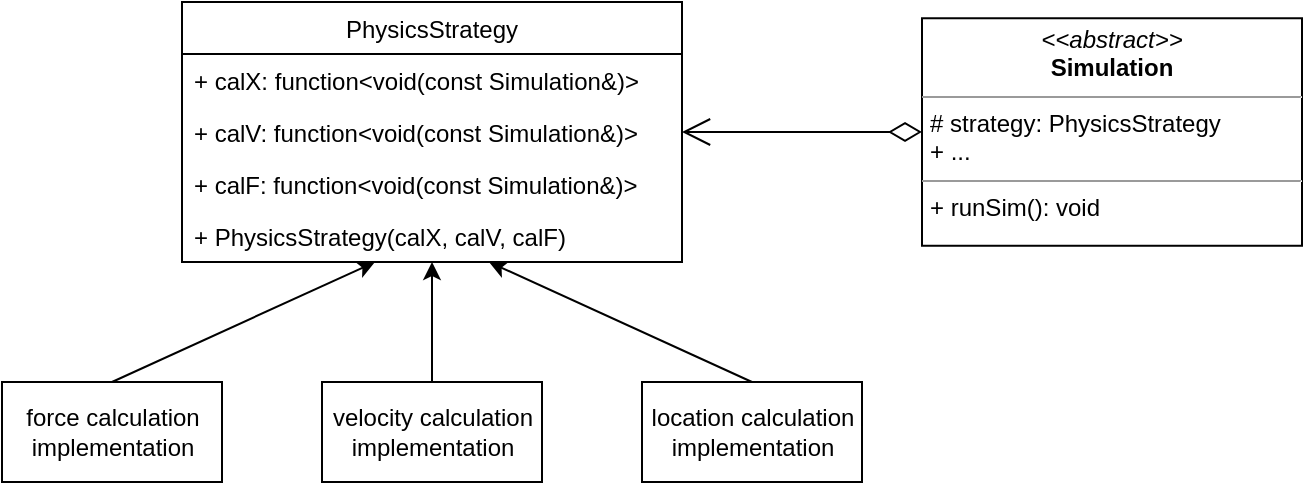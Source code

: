 <mxfile>
    <diagram id="z-EoSBB8gaW4Fw4TCS-k" name="Page-1">
        <mxGraphModel dx="1186" dy="440" grid="1" gridSize="10" guides="1" tooltips="1" connect="1" arrows="1" fold="1" page="1" pageScale="1" pageWidth="827" pageHeight="1169" math="0" shadow="0">
            <root>
                <mxCell id="0"/>
                <mxCell id="1" parent="0"/>
                <mxCell id="2" value="PhysicsStrategy" style="swimlane;fontStyle=0;childLayout=stackLayout;horizontal=1;startSize=26;fillColor=none;horizontalStack=0;resizeParent=1;resizeParentMax=0;resizeLast=0;collapsible=1;marginBottom=0;" vertex="1" parent="1">
                    <mxGeometry x="210" y="50" width="250" height="130" as="geometry"/>
                </mxCell>
                <mxCell id="3" value="+ calX: function&lt;void(const Simulation&amp;)&gt;" style="text;strokeColor=none;fillColor=none;align=left;verticalAlign=top;spacingLeft=4;spacingRight=4;overflow=hidden;rotatable=0;points=[[0,0.5],[1,0.5]];portConstraint=eastwest;" vertex="1" parent="2">
                    <mxGeometry y="26" width="250" height="26" as="geometry"/>
                </mxCell>
                <mxCell id="4" value="+ calV: function&lt;void(const Simulation&amp;)&gt;" style="text;strokeColor=none;fillColor=none;align=left;verticalAlign=top;spacingLeft=4;spacingRight=4;overflow=hidden;rotatable=0;points=[[0,0.5],[1,0.5]];portConstraint=eastwest;" vertex="1" parent="2">
                    <mxGeometry y="52" width="250" height="26" as="geometry"/>
                </mxCell>
                <mxCell id="5" value="+ calF: function&lt;void(const Simulation&amp;)&gt;" style="text;strokeColor=none;fillColor=none;align=left;verticalAlign=top;spacingLeft=4;spacingRight=4;overflow=hidden;rotatable=0;points=[[0,0.5],[1,0.5]];portConstraint=eastwest;" vertex="1" parent="2">
                    <mxGeometry y="78" width="250" height="26" as="geometry"/>
                </mxCell>
                <mxCell id="7" value="+ PhysicsStrategy(calX, calV, calF)" style="text;strokeColor=none;fillColor=none;align=left;verticalAlign=top;spacingLeft=4;spacingRight=4;overflow=hidden;rotatable=0;points=[[0,0.5],[1,0.5]];portConstraint=eastwest;" vertex="1" parent="2">
                    <mxGeometry y="104" width="250" height="26" as="geometry"/>
                </mxCell>
                <mxCell id="13" style="edgeStyle=none;html=1;exitX=0.5;exitY=0;exitDx=0;exitDy=0;" edge="1" parent="1" source="8" target="7">
                    <mxGeometry relative="1" as="geometry"/>
                </mxCell>
                <mxCell id="8" value="location calculation&lt;br style=&quot;border-color: var(--border-color);&quot;&gt;implementation" style="html=1;" vertex="1" parent="1">
                    <mxGeometry x="440" y="240" width="110" height="50" as="geometry"/>
                </mxCell>
                <mxCell id="11" style="edgeStyle=none;html=1;exitX=0.5;exitY=0;exitDx=0;exitDy=0;" edge="1" parent="1" source="9" target="7">
                    <mxGeometry relative="1" as="geometry"/>
                </mxCell>
                <mxCell id="9" value="velocity calculation&lt;br style=&quot;border-color: var(--border-color);&quot;&gt;implementation" style="html=1;" vertex="1" parent="1">
                    <mxGeometry x="280" y="240" width="110" height="50" as="geometry"/>
                </mxCell>
                <mxCell id="12" style="edgeStyle=none;html=1;exitX=0.5;exitY=0;exitDx=0;exitDy=0;" edge="1" parent="1" source="10" target="7">
                    <mxGeometry relative="1" as="geometry"/>
                </mxCell>
                <mxCell id="10" value="force calculation&lt;br&gt;implementation" style="html=1;" vertex="1" parent="1">
                    <mxGeometry x="120" y="240" width="110" height="50" as="geometry"/>
                </mxCell>
                <mxCell id="18" value="&lt;p style=&quot;margin:0px;margin-top:4px;text-align:center;&quot;&gt;&lt;i&gt;&amp;lt;&amp;lt;abstract&amp;gt;&amp;gt;&lt;/i&gt;&lt;br&gt;&lt;b&gt;Simulation&lt;/b&gt;&lt;/p&gt;&lt;hr size=&quot;1&quot;&gt;&lt;p style=&quot;margin:0px;margin-left:4px;&quot;&gt;# strategy: PhysicsStrategy&lt;/p&gt;&lt;p style=&quot;margin:0px;margin-left:4px;&quot;&gt;+ ...&lt;/p&gt;&lt;hr size=&quot;1&quot;&gt;&lt;p style=&quot;margin:0px;margin-left:4px;&quot;&gt;+ runSim(): void&lt;/p&gt;" style="verticalAlign=top;align=left;overflow=fill;fontSize=12;fontFamily=Helvetica;html=1;" vertex="1" parent="1">
                    <mxGeometry x="580" y="58.13" width="190" height="113.75" as="geometry"/>
                </mxCell>
                <mxCell id="19" value="" style="endArrow=open;html=1;endSize=12;startArrow=diamondThin;startSize=14;startFill=0;edgeStyle=orthogonalEdgeStyle;exitX=0;exitY=0.5;exitDx=0;exitDy=0;entryX=1;entryY=0.5;entryDx=0;entryDy=0;" edge="1" parent="1" source="18" target="4">
                    <mxGeometry relative="1" as="geometry">
                        <mxPoint x="460" y="190" as="sourcePoint"/>
                        <mxPoint x="520" y="180" as="targetPoint"/>
                    </mxGeometry>
                </mxCell>
            </root>
        </mxGraphModel>
    </diagram>
</mxfile>